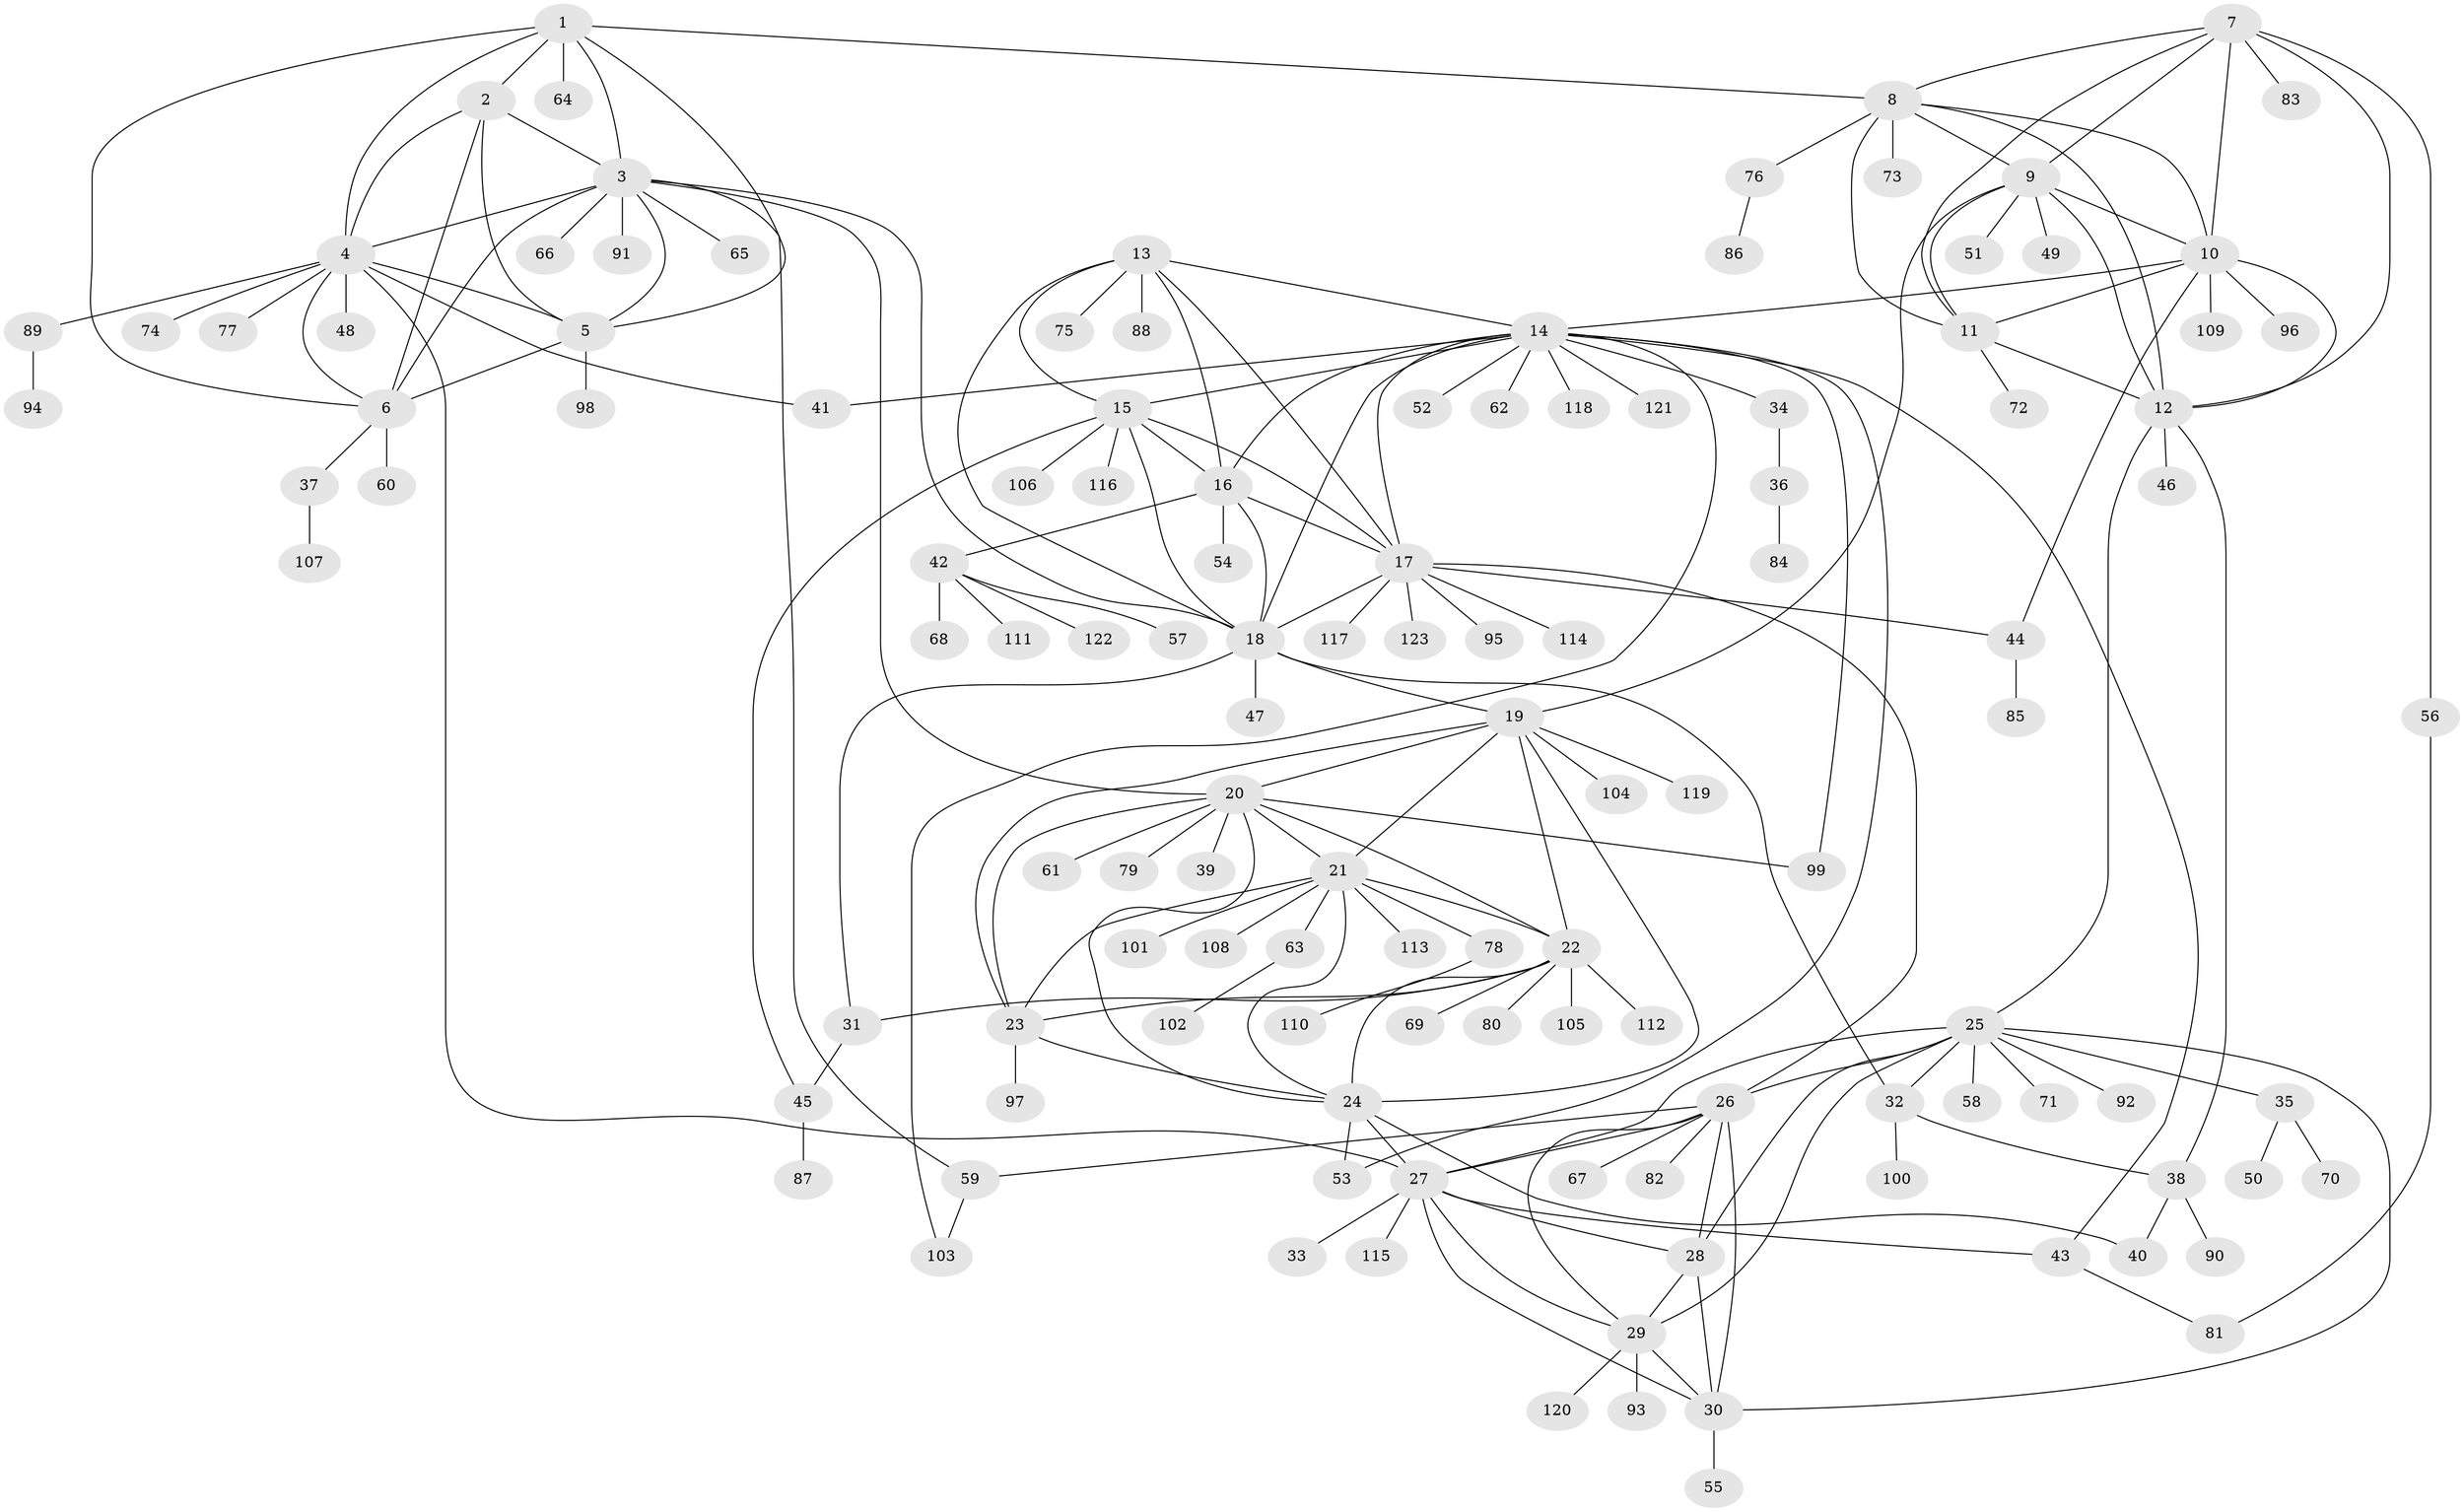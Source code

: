 // coarse degree distribution, {16: 0.01639344262295082, 3: 0.11475409836065574, 2: 0.14754098360655737, 11: 0.01639344262295082, 6: 0.03278688524590164, 14: 0.03278688524590164, 8: 0.01639344262295082, 9: 0.03278688524590164, 1: 0.5901639344262295}
// Generated by graph-tools (version 1.1) at 2025/19/03/04/25 18:19:41]
// undirected, 123 vertices, 191 edges
graph export_dot {
graph [start="1"]
  node [color=gray90,style=filled];
  1;
  2;
  3;
  4;
  5;
  6;
  7;
  8;
  9;
  10;
  11;
  12;
  13;
  14;
  15;
  16;
  17;
  18;
  19;
  20;
  21;
  22;
  23;
  24;
  25;
  26;
  27;
  28;
  29;
  30;
  31;
  32;
  33;
  34;
  35;
  36;
  37;
  38;
  39;
  40;
  41;
  42;
  43;
  44;
  45;
  46;
  47;
  48;
  49;
  50;
  51;
  52;
  53;
  54;
  55;
  56;
  57;
  58;
  59;
  60;
  61;
  62;
  63;
  64;
  65;
  66;
  67;
  68;
  69;
  70;
  71;
  72;
  73;
  74;
  75;
  76;
  77;
  78;
  79;
  80;
  81;
  82;
  83;
  84;
  85;
  86;
  87;
  88;
  89;
  90;
  91;
  92;
  93;
  94;
  95;
  96;
  97;
  98;
  99;
  100;
  101;
  102;
  103;
  104;
  105;
  106;
  107;
  108;
  109;
  110;
  111;
  112;
  113;
  114;
  115;
  116;
  117;
  118;
  119;
  120;
  121;
  122;
  123;
  1 -- 2;
  1 -- 3;
  1 -- 4;
  1 -- 5;
  1 -- 6;
  1 -- 8;
  1 -- 64;
  2 -- 3;
  2 -- 4;
  2 -- 5;
  2 -- 6;
  3 -- 4;
  3 -- 5;
  3 -- 6;
  3 -- 18;
  3 -- 20;
  3 -- 59;
  3 -- 65;
  3 -- 66;
  3 -- 91;
  4 -- 5;
  4 -- 6;
  4 -- 27;
  4 -- 41;
  4 -- 48;
  4 -- 74;
  4 -- 77;
  4 -- 89;
  5 -- 6;
  5 -- 98;
  6 -- 37;
  6 -- 60;
  7 -- 8;
  7 -- 9;
  7 -- 10;
  7 -- 11;
  7 -- 12;
  7 -- 56;
  7 -- 83;
  8 -- 9;
  8 -- 10;
  8 -- 11;
  8 -- 12;
  8 -- 73;
  8 -- 76;
  9 -- 10;
  9 -- 11;
  9 -- 12;
  9 -- 19;
  9 -- 49;
  9 -- 51;
  10 -- 11;
  10 -- 12;
  10 -- 14;
  10 -- 44;
  10 -- 96;
  10 -- 109;
  11 -- 12;
  11 -- 72;
  12 -- 25;
  12 -- 38;
  12 -- 46;
  13 -- 14;
  13 -- 15;
  13 -- 16;
  13 -- 17;
  13 -- 18;
  13 -- 75;
  13 -- 88;
  14 -- 15;
  14 -- 16;
  14 -- 17;
  14 -- 18;
  14 -- 34;
  14 -- 41;
  14 -- 43;
  14 -- 52;
  14 -- 53;
  14 -- 62;
  14 -- 99;
  14 -- 103;
  14 -- 118;
  14 -- 121;
  15 -- 16;
  15 -- 17;
  15 -- 18;
  15 -- 45;
  15 -- 106;
  15 -- 116;
  16 -- 17;
  16 -- 18;
  16 -- 42;
  16 -- 54;
  17 -- 18;
  17 -- 26;
  17 -- 44;
  17 -- 95;
  17 -- 114;
  17 -- 117;
  17 -- 123;
  18 -- 19;
  18 -- 31;
  18 -- 32;
  18 -- 47;
  19 -- 20;
  19 -- 21;
  19 -- 22;
  19 -- 23;
  19 -- 24;
  19 -- 104;
  19 -- 119;
  20 -- 21;
  20 -- 22;
  20 -- 23;
  20 -- 24;
  20 -- 39;
  20 -- 61;
  20 -- 79;
  20 -- 99;
  21 -- 22;
  21 -- 23;
  21 -- 24;
  21 -- 63;
  21 -- 78;
  21 -- 101;
  21 -- 108;
  21 -- 113;
  22 -- 23;
  22 -- 24;
  22 -- 31;
  22 -- 69;
  22 -- 80;
  22 -- 105;
  22 -- 112;
  23 -- 24;
  23 -- 97;
  24 -- 27;
  24 -- 40;
  24 -- 53;
  25 -- 26;
  25 -- 27;
  25 -- 28;
  25 -- 29;
  25 -- 30;
  25 -- 32;
  25 -- 35;
  25 -- 58;
  25 -- 71;
  25 -- 92;
  26 -- 27;
  26 -- 28;
  26 -- 29;
  26 -- 30;
  26 -- 59;
  26 -- 67;
  26 -- 82;
  27 -- 28;
  27 -- 29;
  27 -- 30;
  27 -- 33;
  27 -- 43;
  27 -- 115;
  28 -- 29;
  28 -- 30;
  29 -- 30;
  29 -- 93;
  29 -- 120;
  30 -- 55;
  31 -- 45;
  32 -- 38;
  32 -- 100;
  34 -- 36;
  35 -- 50;
  35 -- 70;
  36 -- 84;
  37 -- 107;
  38 -- 40;
  38 -- 90;
  42 -- 57;
  42 -- 68;
  42 -- 111;
  42 -- 122;
  43 -- 81;
  44 -- 85;
  45 -- 87;
  56 -- 81;
  59 -- 103;
  63 -- 102;
  76 -- 86;
  78 -- 110;
  89 -- 94;
}
